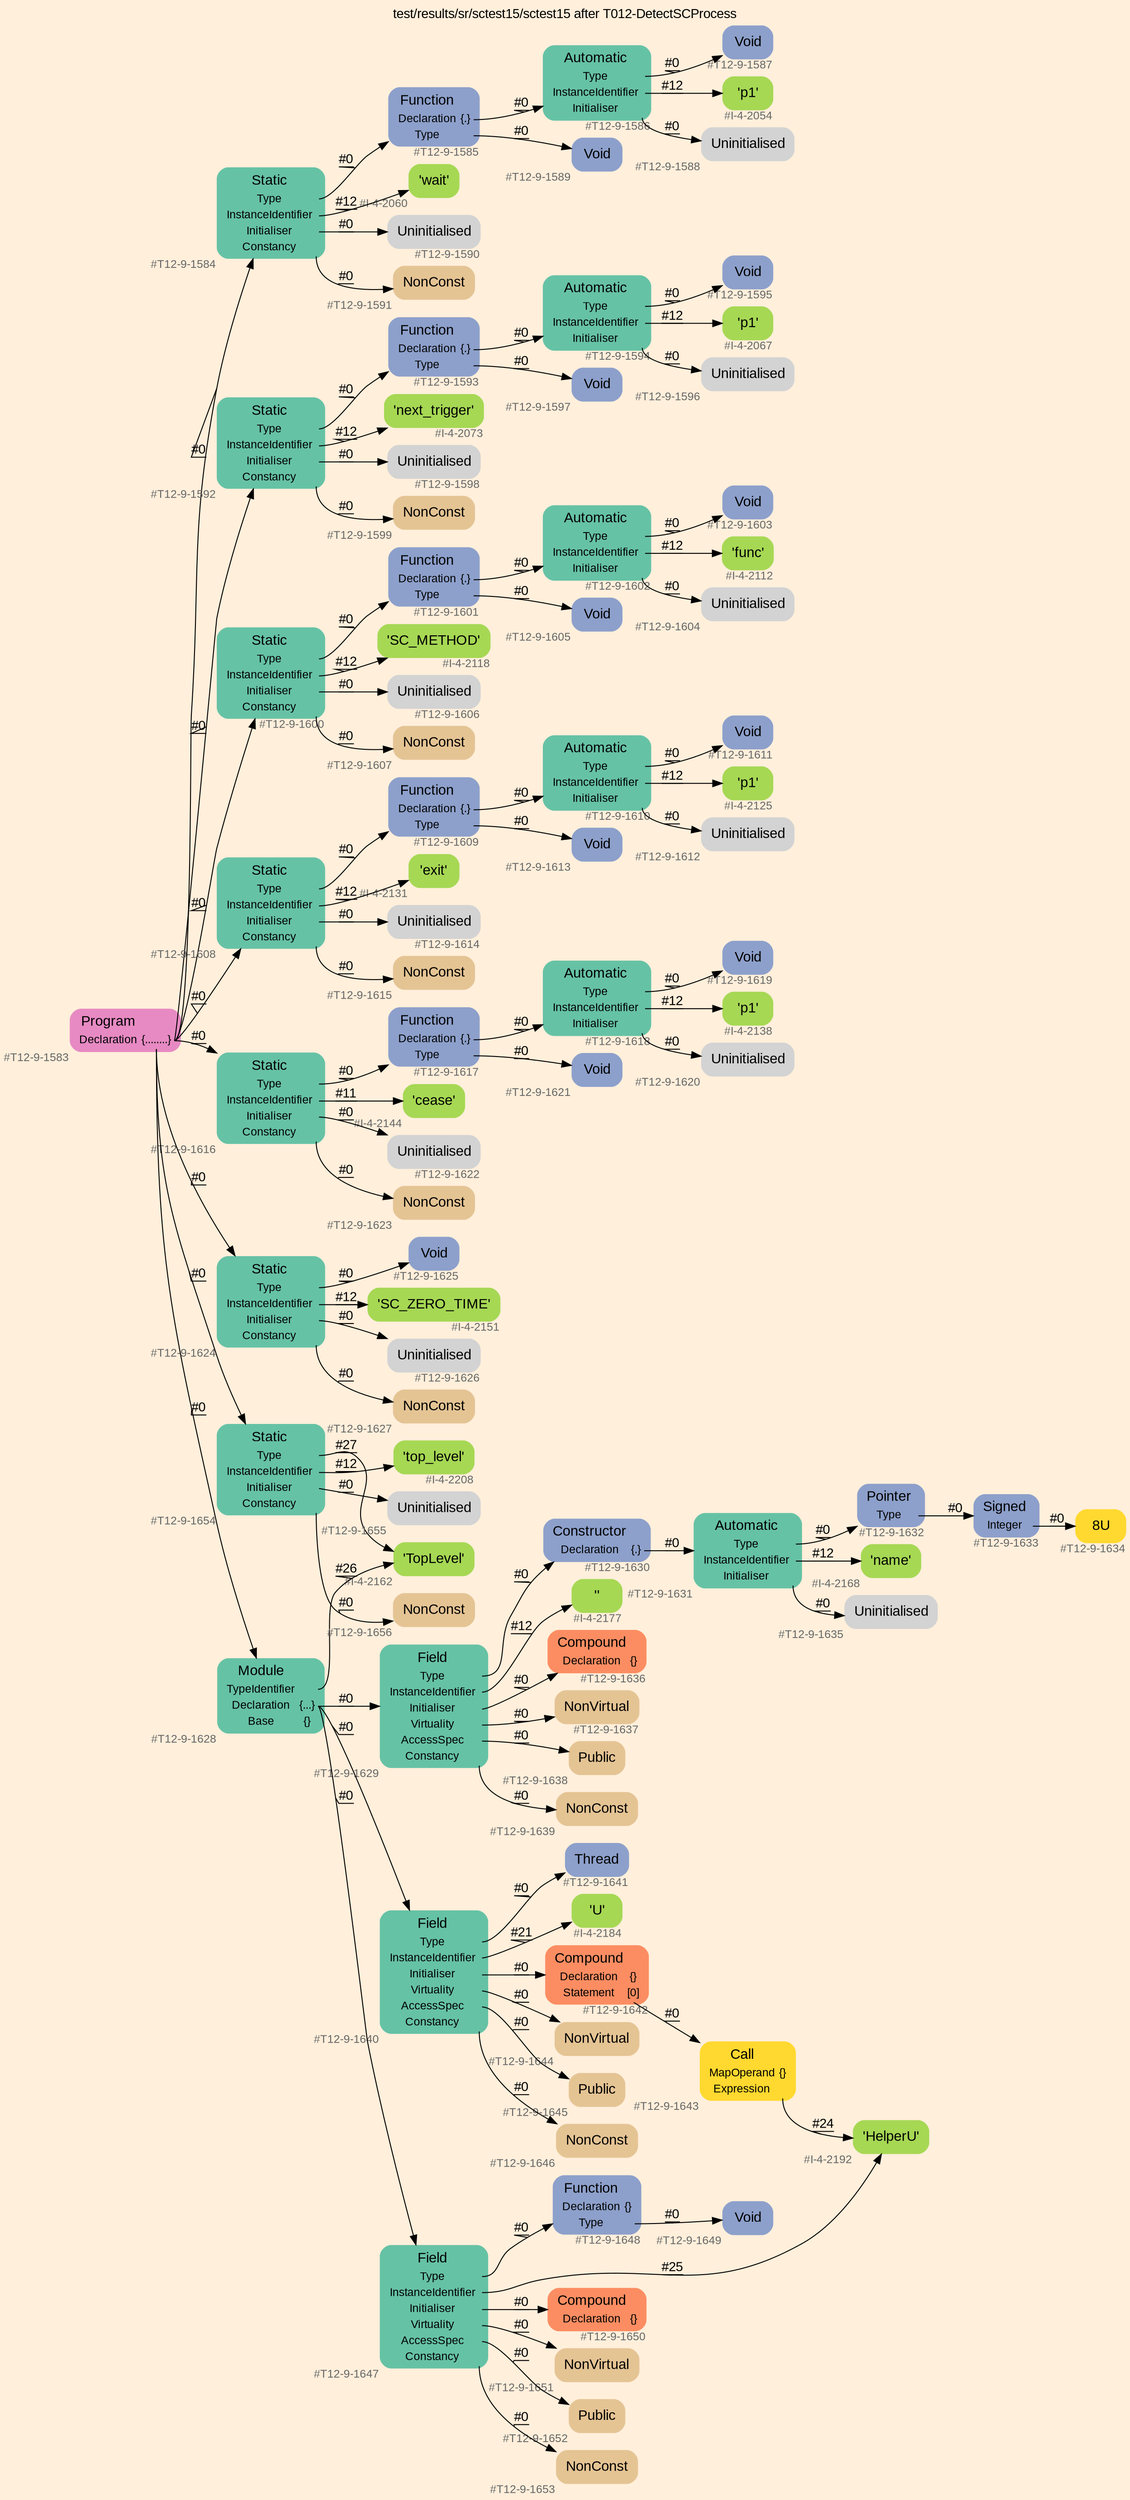 digraph "test/results/sr/sctest15/sctest15 after T012-DetectSCProcess" {
label = "test/results/sr/sctest15/sctest15 after T012-DetectSCProcess"
labelloc = t
graph [
    rankdir = "LR"
    ranksep = 0.3
    bgcolor = antiquewhite1
    color = black
    fontcolor = black
    fontname = "Arial"
];
node [
    fontname = "Arial"
];
edge [
    fontname = "Arial"
];

// -------------------- node figure --------------------
// -------- block #T12-9-1583 ----------
"#T12-9-1583" [
    fillcolor = "/set28/4"
    xlabel = "#T12-9-1583"
    fontsize = "12"
    fontcolor = grey40
    shape = "plaintext"
    label = <<TABLE BORDER="0" CELLBORDER="0" CELLSPACING="0">
     <TR><TD><FONT COLOR="black" POINT-SIZE="15">Program</FONT></TD></TR>
     <TR><TD><FONT COLOR="black" POINT-SIZE="12">Declaration</FONT></TD><TD PORT="port0"><FONT COLOR="black" POINT-SIZE="12">{........}</FONT></TD></TR>
    </TABLE>>
    style = "rounded,filled"
];

// -------- block #T12-9-1584 ----------
"#T12-9-1584" [
    fillcolor = "/set28/1"
    xlabel = "#T12-9-1584"
    fontsize = "12"
    fontcolor = grey40
    shape = "plaintext"
    label = <<TABLE BORDER="0" CELLBORDER="0" CELLSPACING="0">
     <TR><TD><FONT COLOR="black" POINT-SIZE="15">Static</FONT></TD></TR>
     <TR><TD><FONT COLOR="black" POINT-SIZE="12">Type</FONT></TD><TD PORT="port0"></TD></TR>
     <TR><TD><FONT COLOR="black" POINT-SIZE="12">InstanceIdentifier</FONT></TD><TD PORT="port1"></TD></TR>
     <TR><TD><FONT COLOR="black" POINT-SIZE="12">Initialiser</FONT></TD><TD PORT="port2"></TD></TR>
     <TR><TD><FONT COLOR="black" POINT-SIZE="12">Constancy</FONT></TD><TD PORT="port3"></TD></TR>
    </TABLE>>
    style = "rounded,filled"
];

// -------- block #T12-9-1585 ----------
"#T12-9-1585" [
    fillcolor = "/set28/3"
    xlabel = "#T12-9-1585"
    fontsize = "12"
    fontcolor = grey40
    shape = "plaintext"
    label = <<TABLE BORDER="0" CELLBORDER="0" CELLSPACING="0">
     <TR><TD><FONT COLOR="black" POINT-SIZE="15">Function</FONT></TD></TR>
     <TR><TD><FONT COLOR="black" POINT-SIZE="12">Declaration</FONT></TD><TD PORT="port0"><FONT COLOR="black" POINT-SIZE="12">{.}</FONT></TD></TR>
     <TR><TD><FONT COLOR="black" POINT-SIZE="12">Type</FONT></TD><TD PORT="port1"></TD></TR>
    </TABLE>>
    style = "rounded,filled"
];

// -------- block #T12-9-1586 ----------
"#T12-9-1586" [
    fillcolor = "/set28/1"
    xlabel = "#T12-9-1586"
    fontsize = "12"
    fontcolor = grey40
    shape = "plaintext"
    label = <<TABLE BORDER="0" CELLBORDER="0" CELLSPACING="0">
     <TR><TD><FONT COLOR="black" POINT-SIZE="15">Automatic</FONT></TD></TR>
     <TR><TD><FONT COLOR="black" POINT-SIZE="12">Type</FONT></TD><TD PORT="port0"></TD></TR>
     <TR><TD><FONT COLOR="black" POINT-SIZE="12">InstanceIdentifier</FONT></TD><TD PORT="port1"></TD></TR>
     <TR><TD><FONT COLOR="black" POINT-SIZE="12">Initialiser</FONT></TD><TD PORT="port2"></TD></TR>
    </TABLE>>
    style = "rounded,filled"
];

// -------- block #T12-9-1587 ----------
"#T12-9-1587" [
    fillcolor = "/set28/3"
    xlabel = "#T12-9-1587"
    fontsize = "12"
    fontcolor = grey40
    shape = "plaintext"
    label = <<TABLE BORDER="0" CELLBORDER="0" CELLSPACING="0">
     <TR><TD><FONT COLOR="black" POINT-SIZE="15">Void</FONT></TD></TR>
    </TABLE>>
    style = "rounded,filled"
];

// -------- block #I-4-2054 ----------
"#I-4-2054" [
    fillcolor = "/set28/5"
    xlabel = "#I-4-2054"
    fontsize = "12"
    fontcolor = grey40
    shape = "plaintext"
    label = <<TABLE BORDER="0" CELLBORDER="0" CELLSPACING="0">
     <TR><TD><FONT COLOR="black" POINT-SIZE="15">'p1'</FONT></TD></TR>
    </TABLE>>
    style = "rounded,filled"
];

// -------- block #T12-9-1588 ----------
"#T12-9-1588" [
    xlabel = "#T12-9-1588"
    fontsize = "12"
    fontcolor = grey40
    shape = "plaintext"
    label = <<TABLE BORDER="0" CELLBORDER="0" CELLSPACING="0">
     <TR><TD><FONT COLOR="black" POINT-SIZE="15">Uninitialised</FONT></TD></TR>
    </TABLE>>
    style = "rounded,filled"
];

// -------- block #T12-9-1589 ----------
"#T12-9-1589" [
    fillcolor = "/set28/3"
    xlabel = "#T12-9-1589"
    fontsize = "12"
    fontcolor = grey40
    shape = "plaintext"
    label = <<TABLE BORDER="0" CELLBORDER="0" CELLSPACING="0">
     <TR><TD><FONT COLOR="black" POINT-SIZE="15">Void</FONT></TD></TR>
    </TABLE>>
    style = "rounded,filled"
];

// -------- block #I-4-2060 ----------
"#I-4-2060" [
    fillcolor = "/set28/5"
    xlabel = "#I-4-2060"
    fontsize = "12"
    fontcolor = grey40
    shape = "plaintext"
    label = <<TABLE BORDER="0" CELLBORDER="0" CELLSPACING="0">
     <TR><TD><FONT COLOR="black" POINT-SIZE="15">'wait'</FONT></TD></TR>
    </TABLE>>
    style = "rounded,filled"
];

// -------- block #T12-9-1590 ----------
"#T12-9-1590" [
    xlabel = "#T12-9-1590"
    fontsize = "12"
    fontcolor = grey40
    shape = "plaintext"
    label = <<TABLE BORDER="0" CELLBORDER="0" CELLSPACING="0">
     <TR><TD><FONT COLOR="black" POINT-SIZE="15">Uninitialised</FONT></TD></TR>
    </TABLE>>
    style = "rounded,filled"
];

// -------- block #T12-9-1591 ----------
"#T12-9-1591" [
    fillcolor = "/set28/7"
    xlabel = "#T12-9-1591"
    fontsize = "12"
    fontcolor = grey40
    shape = "plaintext"
    label = <<TABLE BORDER="0" CELLBORDER="0" CELLSPACING="0">
     <TR><TD><FONT COLOR="black" POINT-SIZE="15">NonConst</FONT></TD></TR>
    </TABLE>>
    style = "rounded,filled"
];

// -------- block #T12-9-1592 ----------
"#T12-9-1592" [
    fillcolor = "/set28/1"
    xlabel = "#T12-9-1592"
    fontsize = "12"
    fontcolor = grey40
    shape = "plaintext"
    label = <<TABLE BORDER="0" CELLBORDER="0" CELLSPACING="0">
     <TR><TD><FONT COLOR="black" POINT-SIZE="15">Static</FONT></TD></TR>
     <TR><TD><FONT COLOR="black" POINT-SIZE="12">Type</FONT></TD><TD PORT="port0"></TD></TR>
     <TR><TD><FONT COLOR="black" POINT-SIZE="12">InstanceIdentifier</FONT></TD><TD PORT="port1"></TD></TR>
     <TR><TD><FONT COLOR="black" POINT-SIZE="12">Initialiser</FONT></TD><TD PORT="port2"></TD></TR>
     <TR><TD><FONT COLOR="black" POINT-SIZE="12">Constancy</FONT></TD><TD PORT="port3"></TD></TR>
    </TABLE>>
    style = "rounded,filled"
];

// -------- block #T12-9-1593 ----------
"#T12-9-1593" [
    fillcolor = "/set28/3"
    xlabel = "#T12-9-1593"
    fontsize = "12"
    fontcolor = grey40
    shape = "plaintext"
    label = <<TABLE BORDER="0" CELLBORDER="0" CELLSPACING="0">
     <TR><TD><FONT COLOR="black" POINT-SIZE="15">Function</FONT></TD></TR>
     <TR><TD><FONT COLOR="black" POINT-SIZE="12">Declaration</FONT></TD><TD PORT="port0"><FONT COLOR="black" POINT-SIZE="12">{.}</FONT></TD></TR>
     <TR><TD><FONT COLOR="black" POINT-SIZE="12">Type</FONT></TD><TD PORT="port1"></TD></TR>
    </TABLE>>
    style = "rounded,filled"
];

// -------- block #T12-9-1594 ----------
"#T12-9-1594" [
    fillcolor = "/set28/1"
    xlabel = "#T12-9-1594"
    fontsize = "12"
    fontcolor = grey40
    shape = "plaintext"
    label = <<TABLE BORDER="0" CELLBORDER="0" CELLSPACING="0">
     <TR><TD><FONT COLOR="black" POINT-SIZE="15">Automatic</FONT></TD></TR>
     <TR><TD><FONT COLOR="black" POINT-SIZE="12">Type</FONT></TD><TD PORT="port0"></TD></TR>
     <TR><TD><FONT COLOR="black" POINT-SIZE="12">InstanceIdentifier</FONT></TD><TD PORT="port1"></TD></TR>
     <TR><TD><FONT COLOR="black" POINT-SIZE="12">Initialiser</FONT></TD><TD PORT="port2"></TD></TR>
    </TABLE>>
    style = "rounded,filled"
];

// -------- block #T12-9-1595 ----------
"#T12-9-1595" [
    fillcolor = "/set28/3"
    xlabel = "#T12-9-1595"
    fontsize = "12"
    fontcolor = grey40
    shape = "plaintext"
    label = <<TABLE BORDER="0" CELLBORDER="0" CELLSPACING="0">
     <TR><TD><FONT COLOR="black" POINT-SIZE="15">Void</FONT></TD></TR>
    </TABLE>>
    style = "rounded,filled"
];

// -------- block #I-4-2067 ----------
"#I-4-2067" [
    fillcolor = "/set28/5"
    xlabel = "#I-4-2067"
    fontsize = "12"
    fontcolor = grey40
    shape = "plaintext"
    label = <<TABLE BORDER="0" CELLBORDER="0" CELLSPACING="0">
     <TR><TD><FONT COLOR="black" POINT-SIZE="15">'p1'</FONT></TD></TR>
    </TABLE>>
    style = "rounded,filled"
];

// -------- block #T12-9-1596 ----------
"#T12-9-1596" [
    xlabel = "#T12-9-1596"
    fontsize = "12"
    fontcolor = grey40
    shape = "plaintext"
    label = <<TABLE BORDER="0" CELLBORDER="0" CELLSPACING="0">
     <TR><TD><FONT COLOR="black" POINT-SIZE="15">Uninitialised</FONT></TD></TR>
    </TABLE>>
    style = "rounded,filled"
];

// -------- block #T12-9-1597 ----------
"#T12-9-1597" [
    fillcolor = "/set28/3"
    xlabel = "#T12-9-1597"
    fontsize = "12"
    fontcolor = grey40
    shape = "plaintext"
    label = <<TABLE BORDER="0" CELLBORDER="0" CELLSPACING="0">
     <TR><TD><FONT COLOR="black" POINT-SIZE="15">Void</FONT></TD></TR>
    </TABLE>>
    style = "rounded,filled"
];

// -------- block #I-4-2073 ----------
"#I-4-2073" [
    fillcolor = "/set28/5"
    xlabel = "#I-4-2073"
    fontsize = "12"
    fontcolor = grey40
    shape = "plaintext"
    label = <<TABLE BORDER="0" CELLBORDER="0" CELLSPACING="0">
     <TR><TD><FONT COLOR="black" POINT-SIZE="15">'next_trigger'</FONT></TD></TR>
    </TABLE>>
    style = "rounded,filled"
];

// -------- block #T12-9-1598 ----------
"#T12-9-1598" [
    xlabel = "#T12-9-1598"
    fontsize = "12"
    fontcolor = grey40
    shape = "plaintext"
    label = <<TABLE BORDER="0" CELLBORDER="0" CELLSPACING="0">
     <TR><TD><FONT COLOR="black" POINT-SIZE="15">Uninitialised</FONT></TD></TR>
    </TABLE>>
    style = "rounded,filled"
];

// -------- block #T12-9-1599 ----------
"#T12-9-1599" [
    fillcolor = "/set28/7"
    xlabel = "#T12-9-1599"
    fontsize = "12"
    fontcolor = grey40
    shape = "plaintext"
    label = <<TABLE BORDER="0" CELLBORDER="0" CELLSPACING="0">
     <TR><TD><FONT COLOR="black" POINT-SIZE="15">NonConst</FONT></TD></TR>
    </TABLE>>
    style = "rounded,filled"
];

// -------- block #T12-9-1600 ----------
"#T12-9-1600" [
    fillcolor = "/set28/1"
    xlabel = "#T12-9-1600"
    fontsize = "12"
    fontcolor = grey40
    shape = "plaintext"
    label = <<TABLE BORDER="0" CELLBORDER="0" CELLSPACING="0">
     <TR><TD><FONT COLOR="black" POINT-SIZE="15">Static</FONT></TD></TR>
     <TR><TD><FONT COLOR="black" POINT-SIZE="12">Type</FONT></TD><TD PORT="port0"></TD></TR>
     <TR><TD><FONT COLOR="black" POINT-SIZE="12">InstanceIdentifier</FONT></TD><TD PORT="port1"></TD></TR>
     <TR><TD><FONT COLOR="black" POINT-SIZE="12">Initialiser</FONT></TD><TD PORT="port2"></TD></TR>
     <TR><TD><FONT COLOR="black" POINT-SIZE="12">Constancy</FONT></TD><TD PORT="port3"></TD></TR>
    </TABLE>>
    style = "rounded,filled"
];

// -------- block #T12-9-1601 ----------
"#T12-9-1601" [
    fillcolor = "/set28/3"
    xlabel = "#T12-9-1601"
    fontsize = "12"
    fontcolor = grey40
    shape = "plaintext"
    label = <<TABLE BORDER="0" CELLBORDER="0" CELLSPACING="0">
     <TR><TD><FONT COLOR="black" POINT-SIZE="15">Function</FONT></TD></TR>
     <TR><TD><FONT COLOR="black" POINT-SIZE="12">Declaration</FONT></TD><TD PORT="port0"><FONT COLOR="black" POINT-SIZE="12">{.}</FONT></TD></TR>
     <TR><TD><FONT COLOR="black" POINT-SIZE="12">Type</FONT></TD><TD PORT="port1"></TD></TR>
    </TABLE>>
    style = "rounded,filled"
];

// -------- block #T12-9-1602 ----------
"#T12-9-1602" [
    fillcolor = "/set28/1"
    xlabel = "#T12-9-1602"
    fontsize = "12"
    fontcolor = grey40
    shape = "plaintext"
    label = <<TABLE BORDER="0" CELLBORDER="0" CELLSPACING="0">
     <TR><TD><FONT COLOR="black" POINT-SIZE="15">Automatic</FONT></TD></TR>
     <TR><TD><FONT COLOR="black" POINT-SIZE="12">Type</FONT></TD><TD PORT="port0"></TD></TR>
     <TR><TD><FONT COLOR="black" POINT-SIZE="12">InstanceIdentifier</FONT></TD><TD PORT="port1"></TD></TR>
     <TR><TD><FONT COLOR="black" POINT-SIZE="12">Initialiser</FONT></TD><TD PORT="port2"></TD></TR>
    </TABLE>>
    style = "rounded,filled"
];

// -------- block #T12-9-1603 ----------
"#T12-9-1603" [
    fillcolor = "/set28/3"
    xlabel = "#T12-9-1603"
    fontsize = "12"
    fontcolor = grey40
    shape = "plaintext"
    label = <<TABLE BORDER="0" CELLBORDER="0" CELLSPACING="0">
     <TR><TD><FONT COLOR="black" POINT-SIZE="15">Void</FONT></TD></TR>
    </TABLE>>
    style = "rounded,filled"
];

// -------- block #I-4-2112 ----------
"#I-4-2112" [
    fillcolor = "/set28/5"
    xlabel = "#I-4-2112"
    fontsize = "12"
    fontcolor = grey40
    shape = "plaintext"
    label = <<TABLE BORDER="0" CELLBORDER="0" CELLSPACING="0">
     <TR><TD><FONT COLOR="black" POINT-SIZE="15">'func'</FONT></TD></TR>
    </TABLE>>
    style = "rounded,filled"
];

// -------- block #T12-9-1604 ----------
"#T12-9-1604" [
    xlabel = "#T12-9-1604"
    fontsize = "12"
    fontcolor = grey40
    shape = "plaintext"
    label = <<TABLE BORDER="0" CELLBORDER="0" CELLSPACING="0">
     <TR><TD><FONT COLOR="black" POINT-SIZE="15">Uninitialised</FONT></TD></TR>
    </TABLE>>
    style = "rounded,filled"
];

// -------- block #T12-9-1605 ----------
"#T12-9-1605" [
    fillcolor = "/set28/3"
    xlabel = "#T12-9-1605"
    fontsize = "12"
    fontcolor = grey40
    shape = "plaintext"
    label = <<TABLE BORDER="0" CELLBORDER="0" CELLSPACING="0">
     <TR><TD><FONT COLOR="black" POINT-SIZE="15">Void</FONT></TD></TR>
    </TABLE>>
    style = "rounded,filled"
];

// -------- block #I-4-2118 ----------
"#I-4-2118" [
    fillcolor = "/set28/5"
    xlabel = "#I-4-2118"
    fontsize = "12"
    fontcolor = grey40
    shape = "plaintext"
    label = <<TABLE BORDER="0" CELLBORDER="0" CELLSPACING="0">
     <TR><TD><FONT COLOR="black" POINT-SIZE="15">'SC_METHOD'</FONT></TD></TR>
    </TABLE>>
    style = "rounded,filled"
];

// -------- block #T12-9-1606 ----------
"#T12-9-1606" [
    xlabel = "#T12-9-1606"
    fontsize = "12"
    fontcolor = grey40
    shape = "plaintext"
    label = <<TABLE BORDER="0" CELLBORDER="0" CELLSPACING="0">
     <TR><TD><FONT COLOR="black" POINT-SIZE="15">Uninitialised</FONT></TD></TR>
    </TABLE>>
    style = "rounded,filled"
];

// -------- block #T12-9-1607 ----------
"#T12-9-1607" [
    fillcolor = "/set28/7"
    xlabel = "#T12-9-1607"
    fontsize = "12"
    fontcolor = grey40
    shape = "plaintext"
    label = <<TABLE BORDER="0" CELLBORDER="0" CELLSPACING="0">
     <TR><TD><FONT COLOR="black" POINT-SIZE="15">NonConst</FONT></TD></TR>
    </TABLE>>
    style = "rounded,filled"
];

// -------- block #T12-9-1608 ----------
"#T12-9-1608" [
    fillcolor = "/set28/1"
    xlabel = "#T12-9-1608"
    fontsize = "12"
    fontcolor = grey40
    shape = "plaintext"
    label = <<TABLE BORDER="0" CELLBORDER="0" CELLSPACING="0">
     <TR><TD><FONT COLOR="black" POINT-SIZE="15">Static</FONT></TD></TR>
     <TR><TD><FONT COLOR="black" POINT-SIZE="12">Type</FONT></TD><TD PORT="port0"></TD></TR>
     <TR><TD><FONT COLOR="black" POINT-SIZE="12">InstanceIdentifier</FONT></TD><TD PORT="port1"></TD></TR>
     <TR><TD><FONT COLOR="black" POINT-SIZE="12">Initialiser</FONT></TD><TD PORT="port2"></TD></TR>
     <TR><TD><FONT COLOR="black" POINT-SIZE="12">Constancy</FONT></TD><TD PORT="port3"></TD></TR>
    </TABLE>>
    style = "rounded,filled"
];

// -------- block #T12-9-1609 ----------
"#T12-9-1609" [
    fillcolor = "/set28/3"
    xlabel = "#T12-9-1609"
    fontsize = "12"
    fontcolor = grey40
    shape = "plaintext"
    label = <<TABLE BORDER="0" CELLBORDER="0" CELLSPACING="0">
     <TR><TD><FONT COLOR="black" POINT-SIZE="15">Function</FONT></TD></TR>
     <TR><TD><FONT COLOR="black" POINT-SIZE="12">Declaration</FONT></TD><TD PORT="port0"><FONT COLOR="black" POINT-SIZE="12">{.}</FONT></TD></TR>
     <TR><TD><FONT COLOR="black" POINT-SIZE="12">Type</FONT></TD><TD PORT="port1"></TD></TR>
    </TABLE>>
    style = "rounded,filled"
];

// -------- block #T12-9-1610 ----------
"#T12-9-1610" [
    fillcolor = "/set28/1"
    xlabel = "#T12-9-1610"
    fontsize = "12"
    fontcolor = grey40
    shape = "plaintext"
    label = <<TABLE BORDER="0" CELLBORDER="0" CELLSPACING="0">
     <TR><TD><FONT COLOR="black" POINT-SIZE="15">Automatic</FONT></TD></TR>
     <TR><TD><FONT COLOR="black" POINT-SIZE="12">Type</FONT></TD><TD PORT="port0"></TD></TR>
     <TR><TD><FONT COLOR="black" POINT-SIZE="12">InstanceIdentifier</FONT></TD><TD PORT="port1"></TD></TR>
     <TR><TD><FONT COLOR="black" POINT-SIZE="12">Initialiser</FONT></TD><TD PORT="port2"></TD></TR>
    </TABLE>>
    style = "rounded,filled"
];

// -------- block #T12-9-1611 ----------
"#T12-9-1611" [
    fillcolor = "/set28/3"
    xlabel = "#T12-9-1611"
    fontsize = "12"
    fontcolor = grey40
    shape = "plaintext"
    label = <<TABLE BORDER="0" CELLBORDER="0" CELLSPACING="0">
     <TR><TD><FONT COLOR="black" POINT-SIZE="15">Void</FONT></TD></TR>
    </TABLE>>
    style = "rounded,filled"
];

// -------- block #I-4-2125 ----------
"#I-4-2125" [
    fillcolor = "/set28/5"
    xlabel = "#I-4-2125"
    fontsize = "12"
    fontcolor = grey40
    shape = "plaintext"
    label = <<TABLE BORDER="0" CELLBORDER="0" CELLSPACING="0">
     <TR><TD><FONT COLOR="black" POINT-SIZE="15">'p1'</FONT></TD></TR>
    </TABLE>>
    style = "rounded,filled"
];

// -------- block #T12-9-1612 ----------
"#T12-9-1612" [
    xlabel = "#T12-9-1612"
    fontsize = "12"
    fontcolor = grey40
    shape = "plaintext"
    label = <<TABLE BORDER="0" CELLBORDER="0" CELLSPACING="0">
     <TR><TD><FONT COLOR="black" POINT-SIZE="15">Uninitialised</FONT></TD></TR>
    </TABLE>>
    style = "rounded,filled"
];

// -------- block #T12-9-1613 ----------
"#T12-9-1613" [
    fillcolor = "/set28/3"
    xlabel = "#T12-9-1613"
    fontsize = "12"
    fontcolor = grey40
    shape = "plaintext"
    label = <<TABLE BORDER="0" CELLBORDER="0" CELLSPACING="0">
     <TR><TD><FONT COLOR="black" POINT-SIZE="15">Void</FONT></TD></TR>
    </TABLE>>
    style = "rounded,filled"
];

// -------- block #I-4-2131 ----------
"#I-4-2131" [
    fillcolor = "/set28/5"
    xlabel = "#I-4-2131"
    fontsize = "12"
    fontcolor = grey40
    shape = "plaintext"
    label = <<TABLE BORDER="0" CELLBORDER="0" CELLSPACING="0">
     <TR><TD><FONT COLOR="black" POINT-SIZE="15">'exit'</FONT></TD></TR>
    </TABLE>>
    style = "rounded,filled"
];

// -------- block #T12-9-1614 ----------
"#T12-9-1614" [
    xlabel = "#T12-9-1614"
    fontsize = "12"
    fontcolor = grey40
    shape = "plaintext"
    label = <<TABLE BORDER="0" CELLBORDER="0" CELLSPACING="0">
     <TR><TD><FONT COLOR="black" POINT-SIZE="15">Uninitialised</FONT></TD></TR>
    </TABLE>>
    style = "rounded,filled"
];

// -------- block #T12-9-1615 ----------
"#T12-9-1615" [
    fillcolor = "/set28/7"
    xlabel = "#T12-9-1615"
    fontsize = "12"
    fontcolor = grey40
    shape = "plaintext"
    label = <<TABLE BORDER="0" CELLBORDER="0" CELLSPACING="0">
     <TR><TD><FONT COLOR="black" POINT-SIZE="15">NonConst</FONT></TD></TR>
    </TABLE>>
    style = "rounded,filled"
];

// -------- block #T12-9-1616 ----------
"#T12-9-1616" [
    fillcolor = "/set28/1"
    xlabel = "#T12-9-1616"
    fontsize = "12"
    fontcolor = grey40
    shape = "plaintext"
    label = <<TABLE BORDER="0" CELLBORDER="0" CELLSPACING="0">
     <TR><TD><FONT COLOR="black" POINT-SIZE="15">Static</FONT></TD></TR>
     <TR><TD><FONT COLOR="black" POINT-SIZE="12">Type</FONT></TD><TD PORT="port0"></TD></TR>
     <TR><TD><FONT COLOR="black" POINT-SIZE="12">InstanceIdentifier</FONT></TD><TD PORT="port1"></TD></TR>
     <TR><TD><FONT COLOR="black" POINT-SIZE="12">Initialiser</FONT></TD><TD PORT="port2"></TD></TR>
     <TR><TD><FONT COLOR="black" POINT-SIZE="12">Constancy</FONT></TD><TD PORT="port3"></TD></TR>
    </TABLE>>
    style = "rounded,filled"
];

// -------- block #T12-9-1617 ----------
"#T12-9-1617" [
    fillcolor = "/set28/3"
    xlabel = "#T12-9-1617"
    fontsize = "12"
    fontcolor = grey40
    shape = "plaintext"
    label = <<TABLE BORDER="0" CELLBORDER="0" CELLSPACING="0">
     <TR><TD><FONT COLOR="black" POINT-SIZE="15">Function</FONT></TD></TR>
     <TR><TD><FONT COLOR="black" POINT-SIZE="12">Declaration</FONT></TD><TD PORT="port0"><FONT COLOR="black" POINT-SIZE="12">{.}</FONT></TD></TR>
     <TR><TD><FONT COLOR="black" POINT-SIZE="12">Type</FONT></TD><TD PORT="port1"></TD></TR>
    </TABLE>>
    style = "rounded,filled"
];

// -------- block #T12-9-1618 ----------
"#T12-9-1618" [
    fillcolor = "/set28/1"
    xlabel = "#T12-9-1618"
    fontsize = "12"
    fontcolor = grey40
    shape = "plaintext"
    label = <<TABLE BORDER="0" CELLBORDER="0" CELLSPACING="0">
     <TR><TD><FONT COLOR="black" POINT-SIZE="15">Automatic</FONT></TD></TR>
     <TR><TD><FONT COLOR="black" POINT-SIZE="12">Type</FONT></TD><TD PORT="port0"></TD></TR>
     <TR><TD><FONT COLOR="black" POINT-SIZE="12">InstanceIdentifier</FONT></TD><TD PORT="port1"></TD></TR>
     <TR><TD><FONT COLOR="black" POINT-SIZE="12">Initialiser</FONT></TD><TD PORT="port2"></TD></TR>
    </TABLE>>
    style = "rounded,filled"
];

// -------- block #T12-9-1619 ----------
"#T12-9-1619" [
    fillcolor = "/set28/3"
    xlabel = "#T12-9-1619"
    fontsize = "12"
    fontcolor = grey40
    shape = "plaintext"
    label = <<TABLE BORDER="0" CELLBORDER="0" CELLSPACING="0">
     <TR><TD><FONT COLOR="black" POINT-SIZE="15">Void</FONT></TD></TR>
    </TABLE>>
    style = "rounded,filled"
];

// -------- block #I-4-2138 ----------
"#I-4-2138" [
    fillcolor = "/set28/5"
    xlabel = "#I-4-2138"
    fontsize = "12"
    fontcolor = grey40
    shape = "plaintext"
    label = <<TABLE BORDER="0" CELLBORDER="0" CELLSPACING="0">
     <TR><TD><FONT COLOR="black" POINT-SIZE="15">'p1'</FONT></TD></TR>
    </TABLE>>
    style = "rounded,filled"
];

// -------- block #T12-9-1620 ----------
"#T12-9-1620" [
    xlabel = "#T12-9-1620"
    fontsize = "12"
    fontcolor = grey40
    shape = "plaintext"
    label = <<TABLE BORDER="0" CELLBORDER="0" CELLSPACING="0">
     <TR><TD><FONT COLOR="black" POINT-SIZE="15">Uninitialised</FONT></TD></TR>
    </TABLE>>
    style = "rounded,filled"
];

// -------- block #T12-9-1621 ----------
"#T12-9-1621" [
    fillcolor = "/set28/3"
    xlabel = "#T12-9-1621"
    fontsize = "12"
    fontcolor = grey40
    shape = "plaintext"
    label = <<TABLE BORDER="0" CELLBORDER="0" CELLSPACING="0">
     <TR><TD><FONT COLOR="black" POINT-SIZE="15">Void</FONT></TD></TR>
    </TABLE>>
    style = "rounded,filled"
];

// -------- block #I-4-2144 ----------
"#I-4-2144" [
    fillcolor = "/set28/5"
    xlabel = "#I-4-2144"
    fontsize = "12"
    fontcolor = grey40
    shape = "plaintext"
    label = <<TABLE BORDER="0" CELLBORDER="0" CELLSPACING="0">
     <TR><TD><FONT COLOR="black" POINT-SIZE="15">'cease'</FONT></TD></TR>
    </TABLE>>
    style = "rounded,filled"
];

// -------- block #T12-9-1622 ----------
"#T12-9-1622" [
    xlabel = "#T12-9-1622"
    fontsize = "12"
    fontcolor = grey40
    shape = "plaintext"
    label = <<TABLE BORDER="0" CELLBORDER="0" CELLSPACING="0">
     <TR><TD><FONT COLOR="black" POINT-SIZE="15">Uninitialised</FONT></TD></TR>
    </TABLE>>
    style = "rounded,filled"
];

// -------- block #T12-9-1623 ----------
"#T12-9-1623" [
    fillcolor = "/set28/7"
    xlabel = "#T12-9-1623"
    fontsize = "12"
    fontcolor = grey40
    shape = "plaintext"
    label = <<TABLE BORDER="0" CELLBORDER="0" CELLSPACING="0">
     <TR><TD><FONT COLOR="black" POINT-SIZE="15">NonConst</FONT></TD></TR>
    </TABLE>>
    style = "rounded,filled"
];

// -------- block #T12-9-1624 ----------
"#T12-9-1624" [
    fillcolor = "/set28/1"
    xlabel = "#T12-9-1624"
    fontsize = "12"
    fontcolor = grey40
    shape = "plaintext"
    label = <<TABLE BORDER="0" CELLBORDER="0" CELLSPACING="0">
     <TR><TD><FONT COLOR="black" POINT-SIZE="15">Static</FONT></TD></TR>
     <TR><TD><FONT COLOR="black" POINT-SIZE="12">Type</FONT></TD><TD PORT="port0"></TD></TR>
     <TR><TD><FONT COLOR="black" POINT-SIZE="12">InstanceIdentifier</FONT></TD><TD PORT="port1"></TD></TR>
     <TR><TD><FONT COLOR="black" POINT-SIZE="12">Initialiser</FONT></TD><TD PORT="port2"></TD></TR>
     <TR><TD><FONT COLOR="black" POINT-SIZE="12">Constancy</FONT></TD><TD PORT="port3"></TD></TR>
    </TABLE>>
    style = "rounded,filled"
];

// -------- block #T12-9-1625 ----------
"#T12-9-1625" [
    fillcolor = "/set28/3"
    xlabel = "#T12-9-1625"
    fontsize = "12"
    fontcolor = grey40
    shape = "plaintext"
    label = <<TABLE BORDER="0" CELLBORDER="0" CELLSPACING="0">
     <TR><TD><FONT COLOR="black" POINT-SIZE="15">Void</FONT></TD></TR>
    </TABLE>>
    style = "rounded,filled"
];

// -------- block #I-4-2151 ----------
"#I-4-2151" [
    fillcolor = "/set28/5"
    xlabel = "#I-4-2151"
    fontsize = "12"
    fontcolor = grey40
    shape = "plaintext"
    label = <<TABLE BORDER="0" CELLBORDER="0" CELLSPACING="0">
     <TR><TD><FONT COLOR="black" POINT-SIZE="15">'SC_ZERO_TIME'</FONT></TD></TR>
    </TABLE>>
    style = "rounded,filled"
];

// -------- block #T12-9-1626 ----------
"#T12-9-1626" [
    xlabel = "#T12-9-1626"
    fontsize = "12"
    fontcolor = grey40
    shape = "plaintext"
    label = <<TABLE BORDER="0" CELLBORDER="0" CELLSPACING="0">
     <TR><TD><FONT COLOR="black" POINT-SIZE="15">Uninitialised</FONT></TD></TR>
    </TABLE>>
    style = "rounded,filled"
];

// -------- block #T12-9-1627 ----------
"#T12-9-1627" [
    fillcolor = "/set28/7"
    xlabel = "#T12-9-1627"
    fontsize = "12"
    fontcolor = grey40
    shape = "plaintext"
    label = <<TABLE BORDER="0" CELLBORDER="0" CELLSPACING="0">
     <TR><TD><FONT COLOR="black" POINT-SIZE="15">NonConst</FONT></TD></TR>
    </TABLE>>
    style = "rounded,filled"
];

// -------- block #T12-9-1628 ----------
"#T12-9-1628" [
    fillcolor = "/set28/1"
    xlabel = "#T12-9-1628"
    fontsize = "12"
    fontcolor = grey40
    shape = "plaintext"
    label = <<TABLE BORDER="0" CELLBORDER="0" CELLSPACING="0">
     <TR><TD><FONT COLOR="black" POINT-SIZE="15">Module</FONT></TD></TR>
     <TR><TD><FONT COLOR="black" POINT-SIZE="12">TypeIdentifier</FONT></TD><TD PORT="port0"></TD></TR>
     <TR><TD><FONT COLOR="black" POINT-SIZE="12">Declaration</FONT></TD><TD PORT="port1"><FONT COLOR="black" POINT-SIZE="12">{...}</FONT></TD></TR>
     <TR><TD><FONT COLOR="black" POINT-SIZE="12">Base</FONT></TD><TD PORT="port2"><FONT COLOR="black" POINT-SIZE="12">{}</FONT></TD></TR>
    </TABLE>>
    style = "rounded,filled"
];

// -------- block #I-4-2162 ----------
"#I-4-2162" [
    fillcolor = "/set28/5"
    xlabel = "#I-4-2162"
    fontsize = "12"
    fontcolor = grey40
    shape = "plaintext"
    label = <<TABLE BORDER="0" CELLBORDER="0" CELLSPACING="0">
     <TR><TD><FONT COLOR="black" POINT-SIZE="15">'TopLevel'</FONT></TD></TR>
    </TABLE>>
    style = "rounded,filled"
];

// -------- block #T12-9-1629 ----------
"#T12-9-1629" [
    fillcolor = "/set28/1"
    xlabel = "#T12-9-1629"
    fontsize = "12"
    fontcolor = grey40
    shape = "plaintext"
    label = <<TABLE BORDER="0" CELLBORDER="0" CELLSPACING="0">
     <TR><TD><FONT COLOR="black" POINT-SIZE="15">Field</FONT></TD></TR>
     <TR><TD><FONT COLOR="black" POINT-SIZE="12">Type</FONT></TD><TD PORT="port0"></TD></TR>
     <TR><TD><FONT COLOR="black" POINT-SIZE="12">InstanceIdentifier</FONT></TD><TD PORT="port1"></TD></TR>
     <TR><TD><FONT COLOR="black" POINT-SIZE="12">Initialiser</FONT></TD><TD PORT="port2"></TD></TR>
     <TR><TD><FONT COLOR="black" POINT-SIZE="12">Virtuality</FONT></TD><TD PORT="port3"></TD></TR>
     <TR><TD><FONT COLOR="black" POINT-SIZE="12">AccessSpec</FONT></TD><TD PORT="port4"></TD></TR>
     <TR><TD><FONT COLOR="black" POINT-SIZE="12">Constancy</FONT></TD><TD PORT="port5"></TD></TR>
    </TABLE>>
    style = "rounded,filled"
];

// -------- block #T12-9-1630 ----------
"#T12-9-1630" [
    fillcolor = "/set28/3"
    xlabel = "#T12-9-1630"
    fontsize = "12"
    fontcolor = grey40
    shape = "plaintext"
    label = <<TABLE BORDER="0" CELLBORDER="0" CELLSPACING="0">
     <TR><TD><FONT COLOR="black" POINT-SIZE="15">Constructor</FONT></TD></TR>
     <TR><TD><FONT COLOR="black" POINT-SIZE="12">Declaration</FONT></TD><TD PORT="port0"><FONT COLOR="black" POINT-SIZE="12">{.}</FONT></TD></TR>
    </TABLE>>
    style = "rounded,filled"
];

// -------- block #T12-9-1631 ----------
"#T12-9-1631" [
    fillcolor = "/set28/1"
    xlabel = "#T12-9-1631"
    fontsize = "12"
    fontcolor = grey40
    shape = "plaintext"
    label = <<TABLE BORDER="0" CELLBORDER="0" CELLSPACING="0">
     <TR><TD><FONT COLOR="black" POINT-SIZE="15">Automatic</FONT></TD></TR>
     <TR><TD><FONT COLOR="black" POINT-SIZE="12">Type</FONT></TD><TD PORT="port0"></TD></TR>
     <TR><TD><FONT COLOR="black" POINT-SIZE="12">InstanceIdentifier</FONT></TD><TD PORT="port1"></TD></TR>
     <TR><TD><FONT COLOR="black" POINT-SIZE="12">Initialiser</FONT></TD><TD PORT="port2"></TD></TR>
    </TABLE>>
    style = "rounded,filled"
];

// -------- block #T12-9-1632 ----------
"#T12-9-1632" [
    fillcolor = "/set28/3"
    xlabel = "#T12-9-1632"
    fontsize = "12"
    fontcolor = grey40
    shape = "plaintext"
    label = <<TABLE BORDER="0" CELLBORDER="0" CELLSPACING="0">
     <TR><TD><FONT COLOR="black" POINT-SIZE="15">Pointer</FONT></TD></TR>
     <TR><TD><FONT COLOR="black" POINT-SIZE="12">Type</FONT></TD><TD PORT="port0"></TD></TR>
    </TABLE>>
    style = "rounded,filled"
];

// -------- block #T12-9-1633 ----------
"#T12-9-1633" [
    fillcolor = "/set28/3"
    xlabel = "#T12-9-1633"
    fontsize = "12"
    fontcolor = grey40
    shape = "plaintext"
    label = <<TABLE BORDER="0" CELLBORDER="0" CELLSPACING="0">
     <TR><TD><FONT COLOR="black" POINT-SIZE="15">Signed</FONT></TD></TR>
     <TR><TD><FONT COLOR="black" POINT-SIZE="12">Integer</FONT></TD><TD PORT="port0"></TD></TR>
    </TABLE>>
    style = "rounded,filled"
];

// -------- block #T12-9-1634 ----------
"#T12-9-1634" [
    fillcolor = "/set28/6"
    xlabel = "#T12-9-1634"
    fontsize = "12"
    fontcolor = grey40
    shape = "plaintext"
    label = <<TABLE BORDER="0" CELLBORDER="0" CELLSPACING="0">
     <TR><TD><FONT COLOR="black" POINT-SIZE="15">8U</FONT></TD></TR>
    </TABLE>>
    style = "rounded,filled"
];

// -------- block #I-4-2168 ----------
"#I-4-2168" [
    fillcolor = "/set28/5"
    xlabel = "#I-4-2168"
    fontsize = "12"
    fontcolor = grey40
    shape = "plaintext"
    label = <<TABLE BORDER="0" CELLBORDER="0" CELLSPACING="0">
     <TR><TD><FONT COLOR="black" POINT-SIZE="15">'name'</FONT></TD></TR>
    </TABLE>>
    style = "rounded,filled"
];

// -------- block #T12-9-1635 ----------
"#T12-9-1635" [
    xlabel = "#T12-9-1635"
    fontsize = "12"
    fontcolor = grey40
    shape = "plaintext"
    label = <<TABLE BORDER="0" CELLBORDER="0" CELLSPACING="0">
     <TR><TD><FONT COLOR="black" POINT-SIZE="15">Uninitialised</FONT></TD></TR>
    </TABLE>>
    style = "rounded,filled"
];

// -------- block #I-4-2177 ----------
"#I-4-2177" [
    fillcolor = "/set28/5"
    xlabel = "#I-4-2177"
    fontsize = "12"
    fontcolor = grey40
    shape = "plaintext"
    label = <<TABLE BORDER="0" CELLBORDER="0" CELLSPACING="0">
     <TR><TD><FONT COLOR="black" POINT-SIZE="15">''</FONT></TD></TR>
    </TABLE>>
    style = "rounded,filled"
];

// -------- block #T12-9-1636 ----------
"#T12-9-1636" [
    fillcolor = "/set28/2"
    xlabel = "#T12-9-1636"
    fontsize = "12"
    fontcolor = grey40
    shape = "plaintext"
    label = <<TABLE BORDER="0" CELLBORDER="0" CELLSPACING="0">
     <TR><TD><FONT COLOR="black" POINT-SIZE="15">Compound</FONT></TD></TR>
     <TR><TD><FONT COLOR="black" POINT-SIZE="12">Declaration</FONT></TD><TD PORT="port0"><FONT COLOR="black" POINT-SIZE="12">{}</FONT></TD></TR>
    </TABLE>>
    style = "rounded,filled"
];

// -------- block #T12-9-1637 ----------
"#T12-9-1637" [
    fillcolor = "/set28/7"
    xlabel = "#T12-9-1637"
    fontsize = "12"
    fontcolor = grey40
    shape = "plaintext"
    label = <<TABLE BORDER="0" CELLBORDER="0" CELLSPACING="0">
     <TR><TD><FONT COLOR="black" POINT-SIZE="15">NonVirtual</FONT></TD></TR>
    </TABLE>>
    style = "rounded,filled"
];

// -------- block #T12-9-1638 ----------
"#T12-9-1638" [
    fillcolor = "/set28/7"
    xlabel = "#T12-9-1638"
    fontsize = "12"
    fontcolor = grey40
    shape = "plaintext"
    label = <<TABLE BORDER="0" CELLBORDER="0" CELLSPACING="0">
     <TR><TD><FONT COLOR="black" POINT-SIZE="15">Public</FONT></TD></TR>
    </TABLE>>
    style = "rounded,filled"
];

// -------- block #T12-9-1639 ----------
"#T12-9-1639" [
    fillcolor = "/set28/7"
    xlabel = "#T12-9-1639"
    fontsize = "12"
    fontcolor = grey40
    shape = "plaintext"
    label = <<TABLE BORDER="0" CELLBORDER="0" CELLSPACING="0">
     <TR><TD><FONT COLOR="black" POINT-SIZE="15">NonConst</FONT></TD></TR>
    </TABLE>>
    style = "rounded,filled"
];

// -------- block #T12-9-1640 ----------
"#T12-9-1640" [
    fillcolor = "/set28/1"
    xlabel = "#T12-9-1640"
    fontsize = "12"
    fontcolor = grey40
    shape = "plaintext"
    label = <<TABLE BORDER="0" CELLBORDER="0" CELLSPACING="0">
     <TR><TD><FONT COLOR="black" POINT-SIZE="15">Field</FONT></TD></TR>
     <TR><TD><FONT COLOR="black" POINT-SIZE="12">Type</FONT></TD><TD PORT="port0"></TD></TR>
     <TR><TD><FONT COLOR="black" POINT-SIZE="12">InstanceIdentifier</FONT></TD><TD PORT="port1"></TD></TR>
     <TR><TD><FONT COLOR="black" POINT-SIZE="12">Initialiser</FONT></TD><TD PORT="port2"></TD></TR>
     <TR><TD><FONT COLOR="black" POINT-SIZE="12">Virtuality</FONT></TD><TD PORT="port3"></TD></TR>
     <TR><TD><FONT COLOR="black" POINT-SIZE="12">AccessSpec</FONT></TD><TD PORT="port4"></TD></TR>
     <TR><TD><FONT COLOR="black" POINT-SIZE="12">Constancy</FONT></TD><TD PORT="port5"></TD></TR>
    </TABLE>>
    style = "rounded,filled"
];

// -------- block #T12-9-1641 ----------
"#T12-9-1641" [
    fillcolor = "/set28/3"
    xlabel = "#T12-9-1641"
    fontsize = "12"
    fontcolor = grey40
    shape = "plaintext"
    label = <<TABLE BORDER="0" CELLBORDER="0" CELLSPACING="0">
     <TR><TD><FONT COLOR="black" POINT-SIZE="15">Thread</FONT></TD></TR>
    </TABLE>>
    style = "rounded,filled"
];

// -------- block #I-4-2184 ----------
"#I-4-2184" [
    fillcolor = "/set28/5"
    xlabel = "#I-4-2184"
    fontsize = "12"
    fontcolor = grey40
    shape = "plaintext"
    label = <<TABLE BORDER="0" CELLBORDER="0" CELLSPACING="0">
     <TR><TD><FONT COLOR="black" POINT-SIZE="15">'U'</FONT></TD></TR>
    </TABLE>>
    style = "rounded,filled"
];

// -------- block #T12-9-1642 ----------
"#T12-9-1642" [
    fillcolor = "/set28/2"
    xlabel = "#T12-9-1642"
    fontsize = "12"
    fontcolor = grey40
    shape = "plaintext"
    label = <<TABLE BORDER="0" CELLBORDER="0" CELLSPACING="0">
     <TR><TD><FONT COLOR="black" POINT-SIZE="15">Compound</FONT></TD></TR>
     <TR><TD><FONT COLOR="black" POINT-SIZE="12">Declaration</FONT></TD><TD PORT="port0"><FONT COLOR="black" POINT-SIZE="12">{}</FONT></TD></TR>
     <TR><TD><FONT COLOR="black" POINT-SIZE="12">Statement</FONT></TD><TD PORT="port1"><FONT COLOR="black" POINT-SIZE="12">[0]</FONT></TD></TR>
    </TABLE>>
    style = "rounded,filled"
];

// -------- block #T12-9-1643 ----------
"#T12-9-1643" [
    fillcolor = "/set28/6"
    xlabel = "#T12-9-1643"
    fontsize = "12"
    fontcolor = grey40
    shape = "plaintext"
    label = <<TABLE BORDER="0" CELLBORDER="0" CELLSPACING="0">
     <TR><TD><FONT COLOR="black" POINT-SIZE="15">Call</FONT></TD></TR>
     <TR><TD><FONT COLOR="black" POINT-SIZE="12">MapOperand</FONT></TD><TD PORT="port0"><FONT COLOR="black" POINT-SIZE="12">{}</FONT></TD></TR>
     <TR><TD><FONT COLOR="black" POINT-SIZE="12">Expression</FONT></TD><TD PORT="port1"></TD></TR>
    </TABLE>>
    style = "rounded,filled"
];

// -------- block #I-4-2192 ----------
"#I-4-2192" [
    fillcolor = "/set28/5"
    xlabel = "#I-4-2192"
    fontsize = "12"
    fontcolor = grey40
    shape = "plaintext"
    label = <<TABLE BORDER="0" CELLBORDER="0" CELLSPACING="0">
     <TR><TD><FONT COLOR="black" POINT-SIZE="15">'HelperU'</FONT></TD></TR>
    </TABLE>>
    style = "rounded,filled"
];

// -------- block #T12-9-1644 ----------
"#T12-9-1644" [
    fillcolor = "/set28/7"
    xlabel = "#T12-9-1644"
    fontsize = "12"
    fontcolor = grey40
    shape = "plaintext"
    label = <<TABLE BORDER="0" CELLBORDER="0" CELLSPACING="0">
     <TR><TD><FONT COLOR="black" POINT-SIZE="15">NonVirtual</FONT></TD></TR>
    </TABLE>>
    style = "rounded,filled"
];

// -------- block #T12-9-1645 ----------
"#T12-9-1645" [
    fillcolor = "/set28/7"
    xlabel = "#T12-9-1645"
    fontsize = "12"
    fontcolor = grey40
    shape = "plaintext"
    label = <<TABLE BORDER="0" CELLBORDER="0" CELLSPACING="0">
     <TR><TD><FONT COLOR="black" POINT-SIZE="15">Public</FONT></TD></TR>
    </TABLE>>
    style = "rounded,filled"
];

// -------- block #T12-9-1646 ----------
"#T12-9-1646" [
    fillcolor = "/set28/7"
    xlabel = "#T12-9-1646"
    fontsize = "12"
    fontcolor = grey40
    shape = "plaintext"
    label = <<TABLE BORDER="0" CELLBORDER="0" CELLSPACING="0">
     <TR><TD><FONT COLOR="black" POINT-SIZE="15">NonConst</FONT></TD></TR>
    </TABLE>>
    style = "rounded,filled"
];

// -------- block #T12-9-1647 ----------
"#T12-9-1647" [
    fillcolor = "/set28/1"
    xlabel = "#T12-9-1647"
    fontsize = "12"
    fontcolor = grey40
    shape = "plaintext"
    label = <<TABLE BORDER="0" CELLBORDER="0" CELLSPACING="0">
     <TR><TD><FONT COLOR="black" POINT-SIZE="15">Field</FONT></TD></TR>
     <TR><TD><FONT COLOR="black" POINT-SIZE="12">Type</FONT></TD><TD PORT="port0"></TD></TR>
     <TR><TD><FONT COLOR="black" POINT-SIZE="12">InstanceIdentifier</FONT></TD><TD PORT="port1"></TD></TR>
     <TR><TD><FONT COLOR="black" POINT-SIZE="12">Initialiser</FONT></TD><TD PORT="port2"></TD></TR>
     <TR><TD><FONT COLOR="black" POINT-SIZE="12">Virtuality</FONT></TD><TD PORT="port3"></TD></TR>
     <TR><TD><FONT COLOR="black" POINT-SIZE="12">AccessSpec</FONT></TD><TD PORT="port4"></TD></TR>
     <TR><TD><FONT COLOR="black" POINT-SIZE="12">Constancy</FONT></TD><TD PORT="port5"></TD></TR>
    </TABLE>>
    style = "rounded,filled"
];

// -------- block #T12-9-1648 ----------
"#T12-9-1648" [
    fillcolor = "/set28/3"
    xlabel = "#T12-9-1648"
    fontsize = "12"
    fontcolor = grey40
    shape = "plaintext"
    label = <<TABLE BORDER="0" CELLBORDER="0" CELLSPACING="0">
     <TR><TD><FONT COLOR="black" POINT-SIZE="15">Function</FONT></TD></TR>
     <TR><TD><FONT COLOR="black" POINT-SIZE="12">Declaration</FONT></TD><TD PORT="port0"><FONT COLOR="black" POINT-SIZE="12">{}</FONT></TD></TR>
     <TR><TD><FONT COLOR="black" POINT-SIZE="12">Type</FONT></TD><TD PORT="port1"></TD></TR>
    </TABLE>>
    style = "rounded,filled"
];

// -------- block #T12-9-1649 ----------
"#T12-9-1649" [
    fillcolor = "/set28/3"
    xlabel = "#T12-9-1649"
    fontsize = "12"
    fontcolor = grey40
    shape = "plaintext"
    label = <<TABLE BORDER="0" CELLBORDER="0" CELLSPACING="0">
     <TR><TD><FONT COLOR="black" POINT-SIZE="15">Void</FONT></TD></TR>
    </TABLE>>
    style = "rounded,filled"
];

// -------- block #T12-9-1650 ----------
"#T12-9-1650" [
    fillcolor = "/set28/2"
    xlabel = "#T12-9-1650"
    fontsize = "12"
    fontcolor = grey40
    shape = "plaintext"
    label = <<TABLE BORDER="0" CELLBORDER="0" CELLSPACING="0">
     <TR><TD><FONT COLOR="black" POINT-SIZE="15">Compound</FONT></TD></TR>
     <TR><TD><FONT COLOR="black" POINT-SIZE="12">Declaration</FONT></TD><TD PORT="port0"><FONT COLOR="black" POINT-SIZE="12">{}</FONT></TD></TR>
    </TABLE>>
    style = "rounded,filled"
];

// -------- block #T12-9-1651 ----------
"#T12-9-1651" [
    fillcolor = "/set28/7"
    xlabel = "#T12-9-1651"
    fontsize = "12"
    fontcolor = grey40
    shape = "plaintext"
    label = <<TABLE BORDER="0" CELLBORDER="0" CELLSPACING="0">
     <TR><TD><FONT COLOR="black" POINT-SIZE="15">NonVirtual</FONT></TD></TR>
    </TABLE>>
    style = "rounded,filled"
];

// -------- block #T12-9-1652 ----------
"#T12-9-1652" [
    fillcolor = "/set28/7"
    xlabel = "#T12-9-1652"
    fontsize = "12"
    fontcolor = grey40
    shape = "plaintext"
    label = <<TABLE BORDER="0" CELLBORDER="0" CELLSPACING="0">
     <TR><TD><FONT COLOR="black" POINT-SIZE="15">Public</FONT></TD></TR>
    </TABLE>>
    style = "rounded,filled"
];

// -------- block #T12-9-1653 ----------
"#T12-9-1653" [
    fillcolor = "/set28/7"
    xlabel = "#T12-9-1653"
    fontsize = "12"
    fontcolor = grey40
    shape = "plaintext"
    label = <<TABLE BORDER="0" CELLBORDER="0" CELLSPACING="0">
     <TR><TD><FONT COLOR="black" POINT-SIZE="15">NonConst</FONT></TD></TR>
    </TABLE>>
    style = "rounded,filled"
];

// -------- block #T12-9-1654 ----------
"#T12-9-1654" [
    fillcolor = "/set28/1"
    xlabel = "#T12-9-1654"
    fontsize = "12"
    fontcolor = grey40
    shape = "plaintext"
    label = <<TABLE BORDER="0" CELLBORDER="0" CELLSPACING="0">
     <TR><TD><FONT COLOR="black" POINT-SIZE="15">Static</FONT></TD></TR>
     <TR><TD><FONT COLOR="black" POINT-SIZE="12">Type</FONT></TD><TD PORT="port0"></TD></TR>
     <TR><TD><FONT COLOR="black" POINT-SIZE="12">InstanceIdentifier</FONT></TD><TD PORT="port1"></TD></TR>
     <TR><TD><FONT COLOR="black" POINT-SIZE="12">Initialiser</FONT></TD><TD PORT="port2"></TD></TR>
     <TR><TD><FONT COLOR="black" POINT-SIZE="12">Constancy</FONT></TD><TD PORT="port3"></TD></TR>
    </TABLE>>
    style = "rounded,filled"
];

// -------- block #I-4-2208 ----------
"#I-4-2208" [
    fillcolor = "/set28/5"
    xlabel = "#I-4-2208"
    fontsize = "12"
    fontcolor = grey40
    shape = "plaintext"
    label = <<TABLE BORDER="0" CELLBORDER="0" CELLSPACING="0">
     <TR><TD><FONT COLOR="black" POINT-SIZE="15">'top_level'</FONT></TD></TR>
    </TABLE>>
    style = "rounded,filled"
];

// -------- block #T12-9-1655 ----------
"#T12-9-1655" [
    xlabel = "#T12-9-1655"
    fontsize = "12"
    fontcolor = grey40
    shape = "plaintext"
    label = <<TABLE BORDER="0" CELLBORDER="0" CELLSPACING="0">
     <TR><TD><FONT COLOR="black" POINT-SIZE="15">Uninitialised</FONT></TD></TR>
    </TABLE>>
    style = "rounded,filled"
];

// -------- block #T12-9-1656 ----------
"#T12-9-1656" [
    fillcolor = "/set28/7"
    xlabel = "#T12-9-1656"
    fontsize = "12"
    fontcolor = grey40
    shape = "plaintext"
    label = <<TABLE BORDER="0" CELLBORDER="0" CELLSPACING="0">
     <TR><TD><FONT COLOR="black" POINT-SIZE="15">NonConst</FONT></TD></TR>
    </TABLE>>
    style = "rounded,filled"
];

"#T12-9-1583":port0 -> "#T12-9-1584" [
    label = "#0"
    decorate = true
    color = black
    fontcolor = black
];

"#T12-9-1583":port0 -> "#T12-9-1592" [
    label = "#0"
    decorate = true
    color = black
    fontcolor = black
];

"#T12-9-1583":port0 -> "#T12-9-1600" [
    label = "#0"
    decorate = true
    color = black
    fontcolor = black
];

"#T12-9-1583":port0 -> "#T12-9-1608" [
    label = "#0"
    decorate = true
    color = black
    fontcolor = black
];

"#T12-9-1583":port0 -> "#T12-9-1616" [
    label = "#0"
    decorate = true
    color = black
    fontcolor = black
];

"#T12-9-1583":port0 -> "#T12-9-1624" [
    label = "#0"
    decorate = true
    color = black
    fontcolor = black
];

"#T12-9-1583":port0 -> "#T12-9-1628" [
    label = "#0"
    decorate = true
    color = black
    fontcolor = black
];

"#T12-9-1583":port0 -> "#T12-9-1654" [
    label = "#0"
    decorate = true
    color = black
    fontcolor = black
];

"#T12-9-1584":port0 -> "#T12-9-1585" [
    label = "#0"
    decorate = true
    color = black
    fontcolor = black
];

"#T12-9-1584":port1 -> "#I-4-2060" [
    label = "#12"
    decorate = true
    color = black
    fontcolor = black
];

"#T12-9-1584":port2 -> "#T12-9-1590" [
    label = "#0"
    decorate = true
    color = black
    fontcolor = black
];

"#T12-9-1584":port3 -> "#T12-9-1591" [
    label = "#0"
    decorate = true
    color = black
    fontcolor = black
];

"#T12-9-1585":port0 -> "#T12-9-1586" [
    label = "#0"
    decorate = true
    color = black
    fontcolor = black
];

"#T12-9-1585":port1 -> "#T12-9-1589" [
    label = "#0"
    decorate = true
    color = black
    fontcolor = black
];

"#T12-9-1586":port0 -> "#T12-9-1587" [
    label = "#0"
    decorate = true
    color = black
    fontcolor = black
];

"#T12-9-1586":port1 -> "#I-4-2054" [
    label = "#12"
    decorate = true
    color = black
    fontcolor = black
];

"#T12-9-1586":port2 -> "#T12-9-1588" [
    label = "#0"
    decorate = true
    color = black
    fontcolor = black
];

"#T12-9-1592":port0 -> "#T12-9-1593" [
    label = "#0"
    decorate = true
    color = black
    fontcolor = black
];

"#T12-9-1592":port1 -> "#I-4-2073" [
    label = "#12"
    decorate = true
    color = black
    fontcolor = black
];

"#T12-9-1592":port2 -> "#T12-9-1598" [
    label = "#0"
    decorate = true
    color = black
    fontcolor = black
];

"#T12-9-1592":port3 -> "#T12-9-1599" [
    label = "#0"
    decorate = true
    color = black
    fontcolor = black
];

"#T12-9-1593":port0 -> "#T12-9-1594" [
    label = "#0"
    decorate = true
    color = black
    fontcolor = black
];

"#T12-9-1593":port1 -> "#T12-9-1597" [
    label = "#0"
    decorate = true
    color = black
    fontcolor = black
];

"#T12-9-1594":port0 -> "#T12-9-1595" [
    label = "#0"
    decorate = true
    color = black
    fontcolor = black
];

"#T12-9-1594":port1 -> "#I-4-2067" [
    label = "#12"
    decorate = true
    color = black
    fontcolor = black
];

"#T12-9-1594":port2 -> "#T12-9-1596" [
    label = "#0"
    decorate = true
    color = black
    fontcolor = black
];

"#T12-9-1600":port0 -> "#T12-9-1601" [
    label = "#0"
    decorate = true
    color = black
    fontcolor = black
];

"#T12-9-1600":port1 -> "#I-4-2118" [
    label = "#12"
    decorate = true
    color = black
    fontcolor = black
];

"#T12-9-1600":port2 -> "#T12-9-1606" [
    label = "#0"
    decorate = true
    color = black
    fontcolor = black
];

"#T12-9-1600":port3 -> "#T12-9-1607" [
    label = "#0"
    decorate = true
    color = black
    fontcolor = black
];

"#T12-9-1601":port0 -> "#T12-9-1602" [
    label = "#0"
    decorate = true
    color = black
    fontcolor = black
];

"#T12-9-1601":port1 -> "#T12-9-1605" [
    label = "#0"
    decorate = true
    color = black
    fontcolor = black
];

"#T12-9-1602":port0 -> "#T12-9-1603" [
    label = "#0"
    decorate = true
    color = black
    fontcolor = black
];

"#T12-9-1602":port1 -> "#I-4-2112" [
    label = "#12"
    decorate = true
    color = black
    fontcolor = black
];

"#T12-9-1602":port2 -> "#T12-9-1604" [
    label = "#0"
    decorate = true
    color = black
    fontcolor = black
];

"#T12-9-1608":port0 -> "#T12-9-1609" [
    label = "#0"
    decorate = true
    color = black
    fontcolor = black
];

"#T12-9-1608":port1 -> "#I-4-2131" [
    label = "#12"
    decorate = true
    color = black
    fontcolor = black
];

"#T12-9-1608":port2 -> "#T12-9-1614" [
    label = "#0"
    decorate = true
    color = black
    fontcolor = black
];

"#T12-9-1608":port3 -> "#T12-9-1615" [
    label = "#0"
    decorate = true
    color = black
    fontcolor = black
];

"#T12-9-1609":port0 -> "#T12-9-1610" [
    label = "#0"
    decorate = true
    color = black
    fontcolor = black
];

"#T12-9-1609":port1 -> "#T12-9-1613" [
    label = "#0"
    decorate = true
    color = black
    fontcolor = black
];

"#T12-9-1610":port0 -> "#T12-9-1611" [
    label = "#0"
    decorate = true
    color = black
    fontcolor = black
];

"#T12-9-1610":port1 -> "#I-4-2125" [
    label = "#12"
    decorate = true
    color = black
    fontcolor = black
];

"#T12-9-1610":port2 -> "#T12-9-1612" [
    label = "#0"
    decorate = true
    color = black
    fontcolor = black
];

"#T12-9-1616":port0 -> "#T12-9-1617" [
    label = "#0"
    decorate = true
    color = black
    fontcolor = black
];

"#T12-9-1616":port1 -> "#I-4-2144" [
    label = "#11"
    decorate = true
    color = black
    fontcolor = black
];

"#T12-9-1616":port2 -> "#T12-9-1622" [
    label = "#0"
    decorate = true
    color = black
    fontcolor = black
];

"#T12-9-1616":port3 -> "#T12-9-1623" [
    label = "#0"
    decorate = true
    color = black
    fontcolor = black
];

"#T12-9-1617":port0 -> "#T12-9-1618" [
    label = "#0"
    decorate = true
    color = black
    fontcolor = black
];

"#T12-9-1617":port1 -> "#T12-9-1621" [
    label = "#0"
    decorate = true
    color = black
    fontcolor = black
];

"#T12-9-1618":port0 -> "#T12-9-1619" [
    label = "#0"
    decorate = true
    color = black
    fontcolor = black
];

"#T12-9-1618":port1 -> "#I-4-2138" [
    label = "#12"
    decorate = true
    color = black
    fontcolor = black
];

"#T12-9-1618":port2 -> "#T12-9-1620" [
    label = "#0"
    decorate = true
    color = black
    fontcolor = black
];

"#T12-9-1624":port0 -> "#T12-9-1625" [
    label = "#0"
    decorate = true
    color = black
    fontcolor = black
];

"#T12-9-1624":port1 -> "#I-4-2151" [
    label = "#12"
    decorate = true
    color = black
    fontcolor = black
];

"#T12-9-1624":port2 -> "#T12-9-1626" [
    label = "#0"
    decorate = true
    color = black
    fontcolor = black
];

"#T12-9-1624":port3 -> "#T12-9-1627" [
    label = "#0"
    decorate = true
    color = black
    fontcolor = black
];

"#T12-9-1628":port0 -> "#I-4-2162" [
    label = "#26"
    decorate = true
    color = black
    fontcolor = black
];

"#T12-9-1628":port1 -> "#T12-9-1629" [
    label = "#0"
    decorate = true
    color = black
    fontcolor = black
];

"#T12-9-1628":port1 -> "#T12-9-1640" [
    label = "#0"
    decorate = true
    color = black
    fontcolor = black
];

"#T12-9-1628":port1 -> "#T12-9-1647" [
    label = "#0"
    decorate = true
    color = black
    fontcolor = black
];

"#T12-9-1629":port0 -> "#T12-9-1630" [
    label = "#0"
    decorate = true
    color = black
    fontcolor = black
];

"#T12-9-1629":port1 -> "#I-4-2177" [
    label = "#12"
    decorate = true
    color = black
    fontcolor = black
];

"#T12-9-1629":port2 -> "#T12-9-1636" [
    label = "#0"
    decorate = true
    color = black
    fontcolor = black
];

"#T12-9-1629":port3 -> "#T12-9-1637" [
    label = "#0"
    decorate = true
    color = black
    fontcolor = black
];

"#T12-9-1629":port4 -> "#T12-9-1638" [
    label = "#0"
    decorate = true
    color = black
    fontcolor = black
];

"#T12-9-1629":port5 -> "#T12-9-1639" [
    label = "#0"
    decorate = true
    color = black
    fontcolor = black
];

"#T12-9-1630":port0 -> "#T12-9-1631" [
    label = "#0"
    decorate = true
    color = black
    fontcolor = black
];

"#T12-9-1631":port0 -> "#T12-9-1632" [
    label = "#0"
    decorate = true
    color = black
    fontcolor = black
];

"#T12-9-1631":port1 -> "#I-4-2168" [
    label = "#12"
    decorate = true
    color = black
    fontcolor = black
];

"#T12-9-1631":port2 -> "#T12-9-1635" [
    label = "#0"
    decorate = true
    color = black
    fontcolor = black
];

"#T12-9-1632":port0 -> "#T12-9-1633" [
    label = "#0"
    decorate = true
    color = black
    fontcolor = black
];

"#T12-9-1633":port0 -> "#T12-9-1634" [
    label = "#0"
    decorate = true
    color = black
    fontcolor = black
];

"#T12-9-1640":port0 -> "#T12-9-1641" [
    label = "#0"
    decorate = true
    color = black
    fontcolor = black
];

"#T12-9-1640":port1 -> "#I-4-2184" [
    label = "#21"
    decorate = true
    color = black
    fontcolor = black
];

"#T12-9-1640":port2 -> "#T12-9-1642" [
    label = "#0"
    decorate = true
    color = black
    fontcolor = black
];

"#T12-9-1640":port3 -> "#T12-9-1644" [
    label = "#0"
    decorate = true
    color = black
    fontcolor = black
];

"#T12-9-1640":port4 -> "#T12-9-1645" [
    label = "#0"
    decorate = true
    color = black
    fontcolor = black
];

"#T12-9-1640":port5 -> "#T12-9-1646" [
    label = "#0"
    decorate = true
    color = black
    fontcolor = black
];

"#T12-9-1642":port1 -> "#T12-9-1643" [
    label = "#0"
    decorate = true
    color = black
    fontcolor = black
];

"#T12-9-1643":port1 -> "#I-4-2192" [
    label = "#24"
    decorate = true
    color = black
    fontcolor = black
];

"#T12-9-1647":port0 -> "#T12-9-1648" [
    label = "#0"
    decorate = true
    color = black
    fontcolor = black
];

"#T12-9-1647":port1 -> "#I-4-2192" [
    label = "#25"
    decorate = true
    color = black
    fontcolor = black
];

"#T12-9-1647":port2 -> "#T12-9-1650" [
    label = "#0"
    decorate = true
    color = black
    fontcolor = black
];

"#T12-9-1647":port3 -> "#T12-9-1651" [
    label = "#0"
    decorate = true
    color = black
    fontcolor = black
];

"#T12-9-1647":port4 -> "#T12-9-1652" [
    label = "#0"
    decorate = true
    color = black
    fontcolor = black
];

"#T12-9-1647":port5 -> "#T12-9-1653" [
    label = "#0"
    decorate = true
    color = black
    fontcolor = black
];

"#T12-9-1648":port1 -> "#T12-9-1649" [
    label = "#0"
    decorate = true
    color = black
    fontcolor = black
];

"#T12-9-1654":port0 -> "#I-4-2162" [
    label = "#27"
    decorate = true
    color = black
    fontcolor = black
];

"#T12-9-1654":port1 -> "#I-4-2208" [
    label = "#12"
    decorate = true
    color = black
    fontcolor = black
];

"#T12-9-1654":port2 -> "#T12-9-1655" [
    label = "#0"
    decorate = true
    color = black
    fontcolor = black
];

"#T12-9-1654":port3 -> "#T12-9-1656" [
    label = "#0"
    decorate = true
    color = black
    fontcolor = black
];


}
